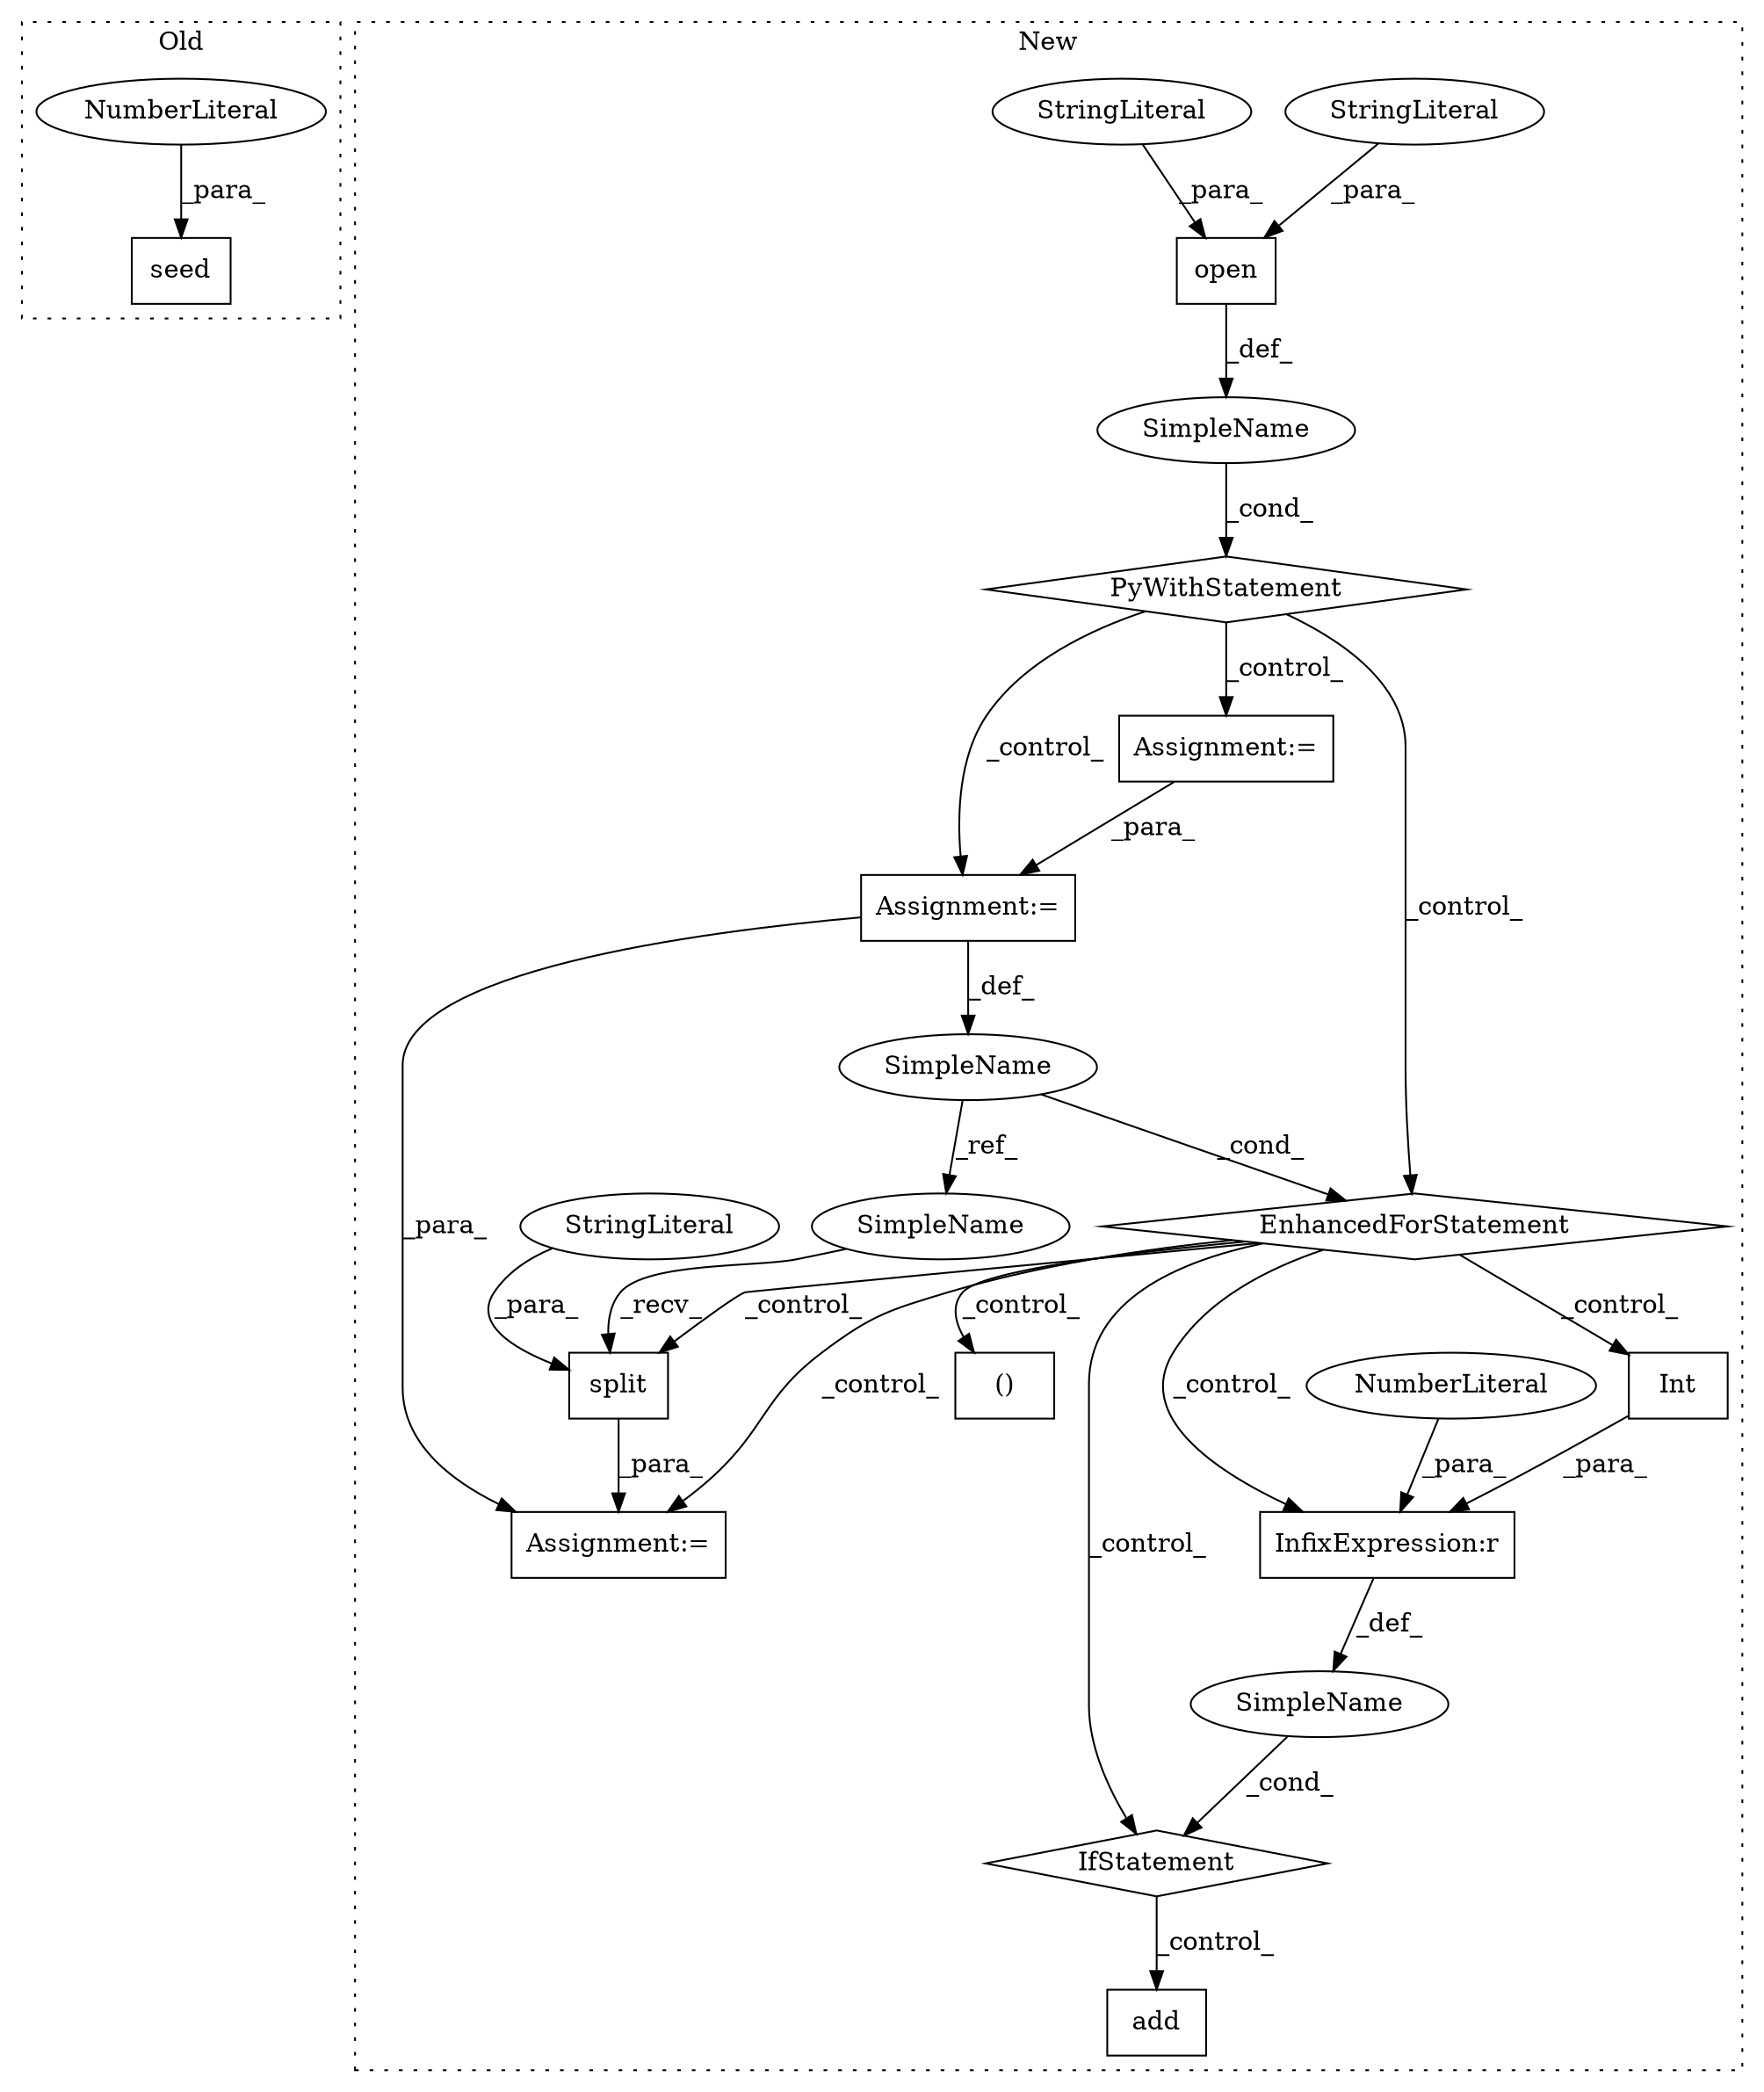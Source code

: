 digraph G {
subgraph cluster0 {
1 [label="seed" a="32" s="123,133" l="5,1" shape="box"];
3 [label="NumberLiteral" a="34" s="128" l="5" shape="ellipse"];
label = "Old";
style="dotted";
}
subgraph cluster1 {
2 [label="PyWithStatement" a="104" s="354,397" l="10,2" shape="diamond"];
4 [label="()" a="106" s="540" l="15" shape="box"];
5 [label="add" a="32" s="619,624" l="4,1" shape="box"];
6 [label="EnhancedForStatement" a="70" s="435,519" l="57,2" shape="diamond"];
7 [label="SimpleName" a="42" s="" l="" shape="ellipse"];
8 [label="SimpleName" a="42" s="499" l="4" shape="ellipse"];
9 [label="Int" a="32" s="586,591" l="4,1" shape="box"];
10 [label="InfixExpression:r" a="27" s="592" l="4" shape="box"];
11 [label="NumberLiteral" a="34" s="596" l="1" shape="ellipse"];
12 [label="split" a="32" s="562,571" l="6,1" shape="box"];
13 [label="SimpleName" a="42" s="" l="" shape="ellipse"];
14 [label="IfStatement" a="25" s="582,597" l="4,2" shape="diamond"];
15 [label="Assignment:=" a="7" s="435,519" l="57,2" shape="box"];
16 [label="Assignment:=" a="7" s="555" l="2" shape="box"];
17 [label="Assignment:=" a="7" s="414" l="13" shape="box"];
18 [label="StringLiteral" a="45" s="568" l="3" shape="ellipse"];
19 [label="open" a="32" s="364,396" l="5,1" shape="box"];
20 [label="StringLiteral" a="45" s="393" l="3" shape="ellipse"];
21 [label="StringLiteral" a="45" s="369" l="23" shape="ellipse"];
22 [label="SimpleName" a="42" s="557" l="4" shape="ellipse"];
label = "New";
style="dotted";
}
2 -> 17 [label="_control_"];
2 -> 15 [label="_control_"];
2 -> 6 [label="_control_"];
3 -> 1 [label="_para_"];
6 -> 14 [label="_control_"];
6 -> 9 [label="_control_"];
6 -> 16 [label="_control_"];
6 -> 4 [label="_control_"];
6 -> 12 [label="_control_"];
6 -> 10 [label="_control_"];
7 -> 2 [label="_cond_"];
8 -> 22 [label="_ref_"];
8 -> 6 [label="_cond_"];
9 -> 10 [label="_para_"];
10 -> 13 [label="_def_"];
11 -> 10 [label="_para_"];
12 -> 16 [label="_para_"];
13 -> 14 [label="_cond_"];
14 -> 5 [label="_control_"];
15 -> 8 [label="_def_"];
15 -> 16 [label="_para_"];
17 -> 15 [label="_para_"];
18 -> 12 [label="_para_"];
19 -> 7 [label="_def_"];
20 -> 19 [label="_para_"];
21 -> 19 [label="_para_"];
22 -> 12 [label="_recv_"];
}